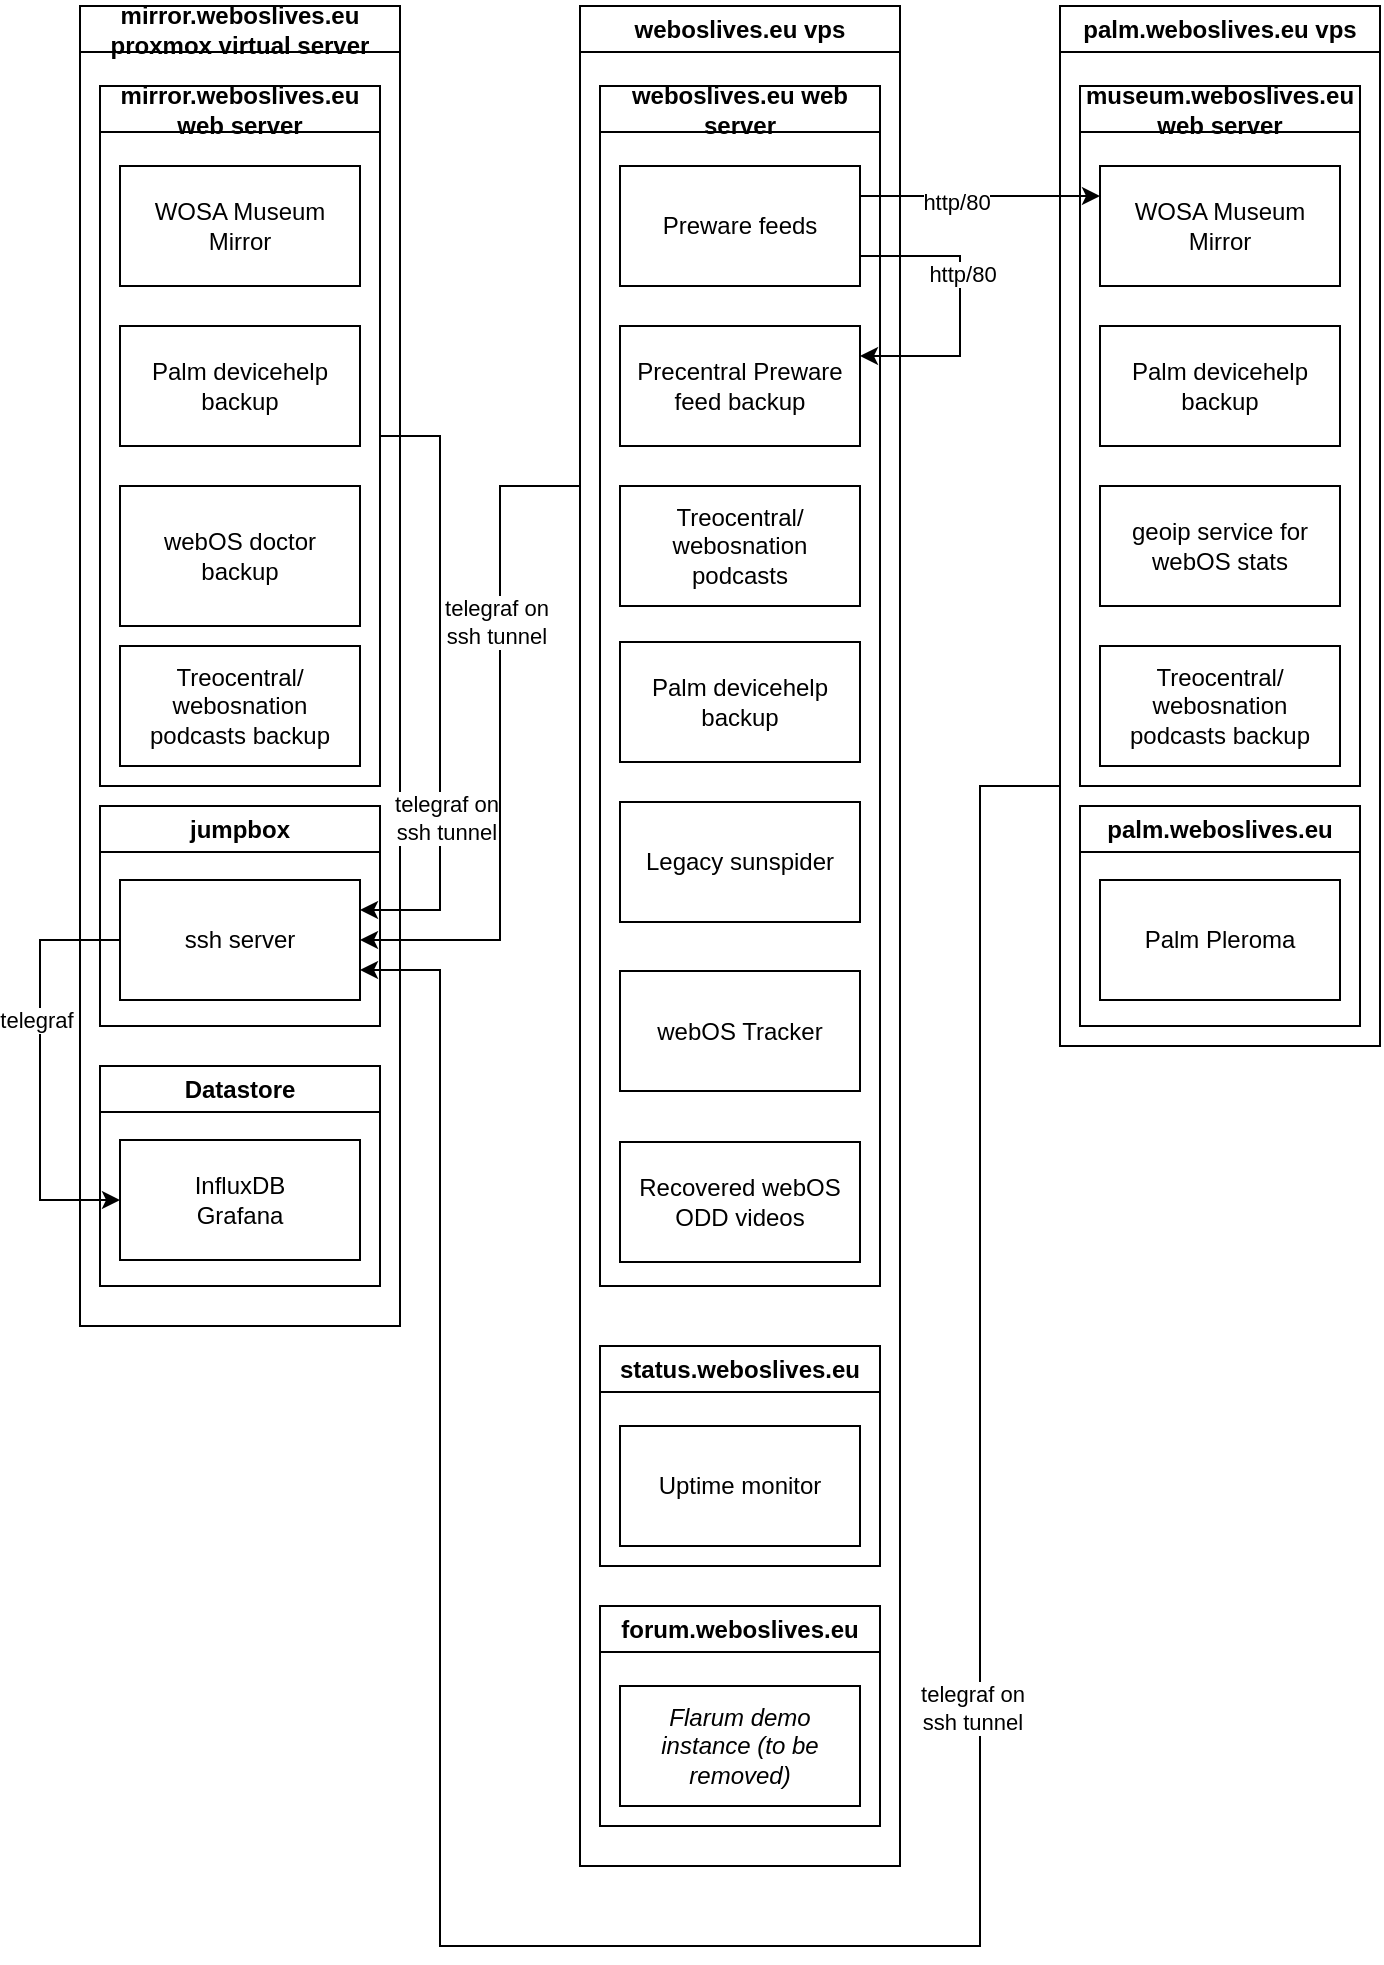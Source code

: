 <mxfile version="21.5.0" type="github">
  <diagram name="Page-1" id="cCbnzm1xCQD83DKspaT3">
    <mxGraphModel dx="954" dy="561" grid="1" gridSize="10" guides="1" tooltips="1" connect="1" arrows="1" fold="1" page="1" pageScale="1" pageWidth="827" pageHeight="1169" math="0" shadow="0">
      <root>
        <mxCell id="0" />
        <mxCell id="1" parent="0" />
        <mxCell id="PS-D71UFCIVm1v_QH7SR-17" value="weboslives.eu vps" style="swimlane;whiteSpace=wrap;html=1;" parent="1" vertex="1">
          <mxGeometry x="360" y="30" width="160" height="930" as="geometry" />
        </mxCell>
        <mxCell id="l4s4kaO-_cYa82F50tmw-3" value="weboslives.eu web server" style="swimlane;whiteSpace=wrap;html=1;" parent="PS-D71UFCIVm1v_QH7SR-17" vertex="1">
          <mxGeometry x="10" y="40" width="140" height="600" as="geometry">
            <mxRectangle x="310" y="190" width="120" height="30" as="alternateBounds" />
          </mxGeometry>
        </mxCell>
        <mxCell id="5oSPO5W26ucSjFXBTbh1-6" style="edgeStyle=orthogonalEdgeStyle;rounded=0;orthogonalLoop=1;jettySize=auto;html=1;exitX=1;exitY=0.75;exitDx=0;exitDy=0;entryX=1;entryY=0.25;entryDx=0;entryDy=0;" edge="1" parent="l4s4kaO-_cYa82F50tmw-3" source="l4s4kaO-_cYa82F50tmw-4" target="l4s4kaO-_cYa82F50tmw-5">
          <mxGeometry relative="1" as="geometry">
            <Array as="points">
              <mxPoint x="180" y="85" />
              <mxPoint x="180" y="135" />
            </Array>
          </mxGeometry>
        </mxCell>
        <mxCell id="5oSPO5W26ucSjFXBTbh1-7" value="http/80" style="edgeLabel;html=1;align=center;verticalAlign=middle;resizable=0;points=[];" vertex="1" connectable="0" parent="5oSPO5W26ucSjFXBTbh1-6">
          <mxGeometry x="-0.213" y="1" relative="1" as="geometry">
            <mxPoint as="offset" />
          </mxGeometry>
        </mxCell>
        <mxCell id="l4s4kaO-_cYa82F50tmw-4" value="Preware feeds" style="rounded=0;whiteSpace=wrap;html=1;" parent="l4s4kaO-_cYa82F50tmw-3" vertex="1">
          <mxGeometry x="10" y="40" width="120" height="60" as="geometry" />
        </mxCell>
        <mxCell id="l4s4kaO-_cYa82F50tmw-5" value="Precentral Preware feed backup" style="rounded=0;whiteSpace=wrap;html=1;" parent="l4s4kaO-_cYa82F50tmw-3" vertex="1">
          <mxGeometry x="10" y="120" width="120" height="60" as="geometry" />
        </mxCell>
        <mxCell id="PS-D71UFCIVm1v_QH7SR-1" value="Palm devicehelp backup" style="rounded=0;whiteSpace=wrap;html=1;" parent="l4s4kaO-_cYa82F50tmw-3" vertex="1">
          <mxGeometry x="10" y="278" width="120" height="60" as="geometry" />
        </mxCell>
        <mxCell id="PS-D71UFCIVm1v_QH7SR-2" value="Legacy sunspider" style="rounded=0;whiteSpace=wrap;html=1;" parent="l4s4kaO-_cYa82F50tmw-3" vertex="1">
          <mxGeometry x="10" y="358" width="120" height="60" as="geometry" />
        </mxCell>
        <mxCell id="PS-D71UFCIVm1v_QH7SR-3" value="webOS Tracker" style="rounded=0;whiteSpace=wrap;html=1;" parent="l4s4kaO-_cYa82F50tmw-3" vertex="1">
          <mxGeometry x="10" y="442.5" width="120" height="60" as="geometry" />
        </mxCell>
        <mxCell id="PS-D71UFCIVm1v_QH7SR-4" value="Recovered webOS ODD videos" style="rounded=0;whiteSpace=wrap;html=1;" parent="l4s4kaO-_cYa82F50tmw-3" vertex="1">
          <mxGeometry x="10" y="528" width="120" height="60" as="geometry" />
        </mxCell>
        <mxCell id="5oSPO5W26ucSjFXBTbh1-4" value="Treocentral/&lt;br&gt;webosnation podcasts" style="rounded=0;whiteSpace=wrap;html=1;" vertex="1" parent="l4s4kaO-_cYa82F50tmw-3">
          <mxGeometry x="10" y="200" width="120" height="60" as="geometry" />
        </mxCell>
        <mxCell id="PS-D71UFCIVm1v_QH7SR-18" value="status.weboslives.eu" style="swimlane;whiteSpace=wrap;html=1;" parent="PS-D71UFCIVm1v_QH7SR-17" vertex="1">
          <mxGeometry x="10" y="670" width="140" height="110" as="geometry" />
        </mxCell>
        <mxCell id="PS-D71UFCIVm1v_QH7SR-12" value="&lt;span style=&quot;font-style: normal;&quot;&gt;Uptime monitor&lt;/span&gt;" style="rounded=0;whiteSpace=wrap;html=1;fontStyle=2" parent="PS-D71UFCIVm1v_QH7SR-18" vertex="1">
          <mxGeometry x="10" y="40" width="120" height="60" as="geometry" />
        </mxCell>
        <mxCell id="PS-D71UFCIVm1v_QH7SR-51" value="forum.weboslives.eu" style="swimlane;whiteSpace=wrap;html=1;" parent="PS-D71UFCIVm1v_QH7SR-17" vertex="1">
          <mxGeometry x="10" y="800" width="140" height="110" as="geometry" />
        </mxCell>
        <mxCell id="PS-D71UFCIVm1v_QH7SR-52" value="Flarum demo instance (to be removed)" style="rounded=0;whiteSpace=wrap;html=1;fontStyle=2" parent="PS-D71UFCIVm1v_QH7SR-51" vertex="1">
          <mxGeometry x="10" y="40" width="120" height="60" as="geometry" />
        </mxCell>
        <mxCell id="5oSPO5W26ucSjFXBTbh1-12" style="edgeStyle=orthogonalEdgeStyle;rounded=0;orthogonalLoop=1;jettySize=auto;html=1;exitX=0;exitY=0.75;exitDx=0;exitDy=0;entryX=1;entryY=0.75;entryDx=0;entryDy=0;" edge="1" parent="1" source="PS-D71UFCIVm1v_QH7SR-31" target="PS-D71UFCIVm1v_QH7SR-43">
          <mxGeometry relative="1" as="geometry">
            <Array as="points">
              <mxPoint x="560" y="420" />
              <mxPoint x="560" y="1000" />
              <mxPoint x="290" y="1000" />
              <mxPoint x="290" y="512" />
            </Array>
          </mxGeometry>
        </mxCell>
        <mxCell id="5oSPO5W26ucSjFXBTbh1-13" value="telegraf on&lt;br&gt;ssh tunnel" style="edgeLabel;html=1;align=center;verticalAlign=middle;resizable=0;points=[];" vertex="1" connectable="0" parent="5oSPO5W26ucSjFXBTbh1-12">
          <mxGeometry x="-0.294" y="-4" relative="1" as="geometry">
            <mxPoint as="offset" />
          </mxGeometry>
        </mxCell>
        <mxCell id="PS-D71UFCIVm1v_QH7SR-31" value="palm.weboslives.eu vps" style="swimlane;whiteSpace=wrap;html=1;" parent="1" vertex="1">
          <mxGeometry x="600" y="30" width="160" height="520" as="geometry" />
        </mxCell>
        <mxCell id="PS-D71UFCIVm1v_QH7SR-39" value="palm.weboslives.eu" style="swimlane;whiteSpace=wrap;html=1;" parent="PS-D71UFCIVm1v_QH7SR-31" vertex="1">
          <mxGeometry x="10" y="400" width="140" height="110" as="geometry" />
        </mxCell>
        <mxCell id="PS-D71UFCIVm1v_QH7SR-10" value="Palm Pleroma" style="rounded=0;whiteSpace=wrap;html=1;" parent="PS-D71UFCIVm1v_QH7SR-39" vertex="1">
          <mxGeometry x="10" y="37" width="120" height="60" as="geometry" />
        </mxCell>
        <mxCell id="PS-D71UFCIVm1v_QH7SR-5" value="museum.weboslives.eu web server" style="swimlane;whiteSpace=wrap;html=1;" parent="PS-D71UFCIVm1v_QH7SR-31" vertex="1">
          <mxGeometry x="10" y="40" width="140" height="350" as="geometry">
            <mxRectangle x="310" y="190" width="120" height="30" as="alternateBounds" />
          </mxGeometry>
        </mxCell>
        <mxCell id="PS-D71UFCIVm1v_QH7SR-6" value="WOSA Museum Mirror" style="rounded=0;whiteSpace=wrap;html=1;" parent="PS-D71UFCIVm1v_QH7SR-5" vertex="1">
          <mxGeometry x="10" y="40" width="120" height="60" as="geometry" />
        </mxCell>
        <mxCell id="PS-D71UFCIVm1v_QH7SR-7" value="Palm devicehelp backup" style="rounded=0;whiteSpace=wrap;html=1;" parent="PS-D71UFCIVm1v_QH7SR-5" vertex="1">
          <mxGeometry x="10" y="120" width="120" height="60" as="geometry" />
        </mxCell>
        <mxCell id="PS-D71UFCIVm1v_QH7SR-8" value="geoip service for webOS stats" style="rounded=0;whiteSpace=wrap;html=1;" parent="PS-D71UFCIVm1v_QH7SR-5" vertex="1">
          <mxGeometry x="10" y="200" width="120" height="60" as="geometry" />
        </mxCell>
        <mxCell id="PS-D71UFCIVm1v_QH7SR-9" value="Treocentral/&lt;br style=&quot;border-color: var(--border-color);&quot;&gt;webosnation podcasts backup" style="rounded=0;whiteSpace=wrap;html=1;" parent="PS-D71UFCIVm1v_QH7SR-5" vertex="1">
          <mxGeometry x="10" y="280" width="120" height="60" as="geometry" />
        </mxCell>
        <mxCell id="PS-D71UFCIVm1v_QH7SR-41" value="mirror.weboslives.eu proxmox virtual server" style="swimlane;whiteSpace=wrap;html=1;" parent="1" vertex="1">
          <mxGeometry x="110" y="30" width="160" height="660" as="geometry" />
        </mxCell>
        <mxCell id="PS-D71UFCIVm1v_QH7SR-42" value="jumpbox" style="swimlane;whiteSpace=wrap;html=1;" parent="PS-D71UFCIVm1v_QH7SR-41" vertex="1">
          <mxGeometry x="10" y="400" width="140" height="110" as="geometry" />
        </mxCell>
        <mxCell id="PS-D71UFCIVm1v_QH7SR-43" value="ssh server" style="rounded=0;whiteSpace=wrap;html=1;" parent="PS-D71UFCIVm1v_QH7SR-42" vertex="1">
          <mxGeometry x="10" y="37" width="120" height="60" as="geometry" />
        </mxCell>
        <mxCell id="5oSPO5W26ucSjFXBTbh1-8" style="edgeStyle=orthogonalEdgeStyle;rounded=0;orthogonalLoop=1;jettySize=auto;html=1;exitX=1;exitY=0.5;exitDx=0;exitDy=0;entryX=1;entryY=0.25;entryDx=0;entryDy=0;" edge="1" parent="PS-D71UFCIVm1v_QH7SR-41" source="PS-D71UFCIVm1v_QH7SR-44" target="PS-D71UFCIVm1v_QH7SR-43">
          <mxGeometry relative="1" as="geometry">
            <Array as="points">
              <mxPoint x="180" y="215" />
              <mxPoint x="180" y="452" />
            </Array>
          </mxGeometry>
        </mxCell>
        <mxCell id="5oSPO5W26ucSjFXBTbh1-9" value="telegraf on&lt;br style=&quot;border-color: var(--border-color);&quot;&gt;ssh tunnel" style="edgeLabel;html=1;align=center;verticalAlign=middle;resizable=0;points=[];" vertex="1" connectable="0" parent="5oSPO5W26ucSjFXBTbh1-8">
          <mxGeometry x="0.439" y="3" relative="1" as="geometry">
            <mxPoint as="offset" />
          </mxGeometry>
        </mxCell>
        <mxCell id="PS-D71UFCIVm1v_QH7SR-44" value="mirror.weboslives.eu web server" style="swimlane;whiteSpace=wrap;html=1;" parent="PS-D71UFCIVm1v_QH7SR-41" vertex="1">
          <mxGeometry x="10" y="40" width="140" height="350" as="geometry">
            <mxRectangle x="310" y="190" width="120" height="30" as="alternateBounds" />
          </mxGeometry>
        </mxCell>
        <mxCell id="PS-D71UFCIVm1v_QH7SR-45" value="WOSA Museum Mirror" style="rounded=0;whiteSpace=wrap;html=1;" parent="PS-D71UFCIVm1v_QH7SR-44" vertex="1">
          <mxGeometry x="10" y="40" width="120" height="60" as="geometry" />
        </mxCell>
        <mxCell id="PS-D71UFCIVm1v_QH7SR-46" value="Palm devicehelp backup" style="rounded=0;whiteSpace=wrap;html=1;" parent="PS-D71UFCIVm1v_QH7SR-44" vertex="1">
          <mxGeometry x="10" y="120" width="120" height="60" as="geometry" />
        </mxCell>
        <mxCell id="PS-D71UFCIVm1v_QH7SR-48" value="Treocentral/&lt;br style=&quot;border-color: var(--border-color);&quot;&gt;webosnation podcasts backup" style="rounded=0;whiteSpace=wrap;html=1;" parent="PS-D71UFCIVm1v_QH7SR-44" vertex="1">
          <mxGeometry x="10" y="280" width="120" height="60" as="geometry" />
        </mxCell>
        <mxCell id="PS-D71UFCIVm1v_QH7SR-47" value="webOS doctor backup" style="rounded=0;whiteSpace=wrap;html=1;" parent="PS-D71UFCIVm1v_QH7SR-44" vertex="1">
          <mxGeometry x="10" y="200" width="120" height="70" as="geometry" />
        </mxCell>
        <mxCell id="5oSPO5W26ucSjFXBTbh1-14" value="Datastore" style="swimlane;whiteSpace=wrap;html=1;" vertex="1" parent="PS-D71UFCIVm1v_QH7SR-41">
          <mxGeometry x="10" y="530" width="140" height="110" as="geometry" />
        </mxCell>
        <mxCell id="5oSPO5W26ucSjFXBTbh1-15" value="InfluxDB&lt;br&gt;Grafana" style="rounded=0;whiteSpace=wrap;html=1;" vertex="1" parent="5oSPO5W26ucSjFXBTbh1-14">
          <mxGeometry x="10" y="37" width="120" height="60" as="geometry" />
        </mxCell>
        <mxCell id="5oSPO5W26ucSjFXBTbh1-16" style="edgeStyle=orthogonalEdgeStyle;rounded=0;orthogonalLoop=1;jettySize=auto;html=1;exitX=0;exitY=0.5;exitDx=0;exitDy=0;entryX=0;entryY=0.5;entryDx=0;entryDy=0;" edge="1" parent="PS-D71UFCIVm1v_QH7SR-41" source="PS-D71UFCIVm1v_QH7SR-43" target="5oSPO5W26ucSjFXBTbh1-15">
          <mxGeometry relative="1" as="geometry">
            <Array as="points">
              <mxPoint x="-20" y="467" />
              <mxPoint x="-20" y="597" />
            </Array>
          </mxGeometry>
        </mxCell>
        <mxCell id="5oSPO5W26ucSjFXBTbh1-17" value="telegraf" style="edgeLabel;html=1;align=center;verticalAlign=middle;resizable=0;points=[];" vertex="1" connectable="0" parent="5oSPO5W26ucSjFXBTbh1-16">
          <mxGeometry x="-0.238" y="-2" relative="1" as="geometry">
            <mxPoint as="offset" />
          </mxGeometry>
        </mxCell>
        <mxCell id="5oSPO5W26ucSjFXBTbh1-1" style="edgeStyle=orthogonalEdgeStyle;rounded=0;orthogonalLoop=1;jettySize=auto;html=1;exitX=1;exitY=0.25;exitDx=0;exitDy=0;entryX=0;entryY=0.25;entryDx=0;entryDy=0;" edge="1" parent="1" source="l4s4kaO-_cYa82F50tmw-4" target="PS-D71UFCIVm1v_QH7SR-6">
          <mxGeometry relative="1" as="geometry" />
        </mxCell>
        <mxCell id="5oSPO5W26ucSjFXBTbh1-5" value="http/80" style="edgeLabel;html=1;align=center;verticalAlign=middle;resizable=0;points=[];" vertex="1" connectable="0" parent="5oSPO5W26ucSjFXBTbh1-1">
          <mxGeometry x="-0.2" y="-3" relative="1" as="geometry">
            <mxPoint as="offset" />
          </mxGeometry>
        </mxCell>
        <mxCell id="5oSPO5W26ucSjFXBTbh1-10" style="edgeStyle=orthogonalEdgeStyle;rounded=0;orthogonalLoop=1;jettySize=auto;html=1;exitX=0;exitY=0.25;exitDx=0;exitDy=0;entryX=1;entryY=0.5;entryDx=0;entryDy=0;" edge="1" parent="1" source="PS-D71UFCIVm1v_QH7SR-17" target="PS-D71UFCIVm1v_QH7SR-43">
          <mxGeometry relative="1" as="geometry">
            <Array as="points">
              <mxPoint x="320" y="270" />
              <mxPoint x="320" y="497" />
            </Array>
          </mxGeometry>
        </mxCell>
        <mxCell id="5oSPO5W26ucSjFXBTbh1-11" value="telegraf on&lt;br style=&quot;border-color: var(--border-color);&quot;&gt;ssh tunnel" style="edgeLabel;html=1;align=center;verticalAlign=middle;resizable=0;points=[];" vertex="1" connectable="0" parent="5oSPO5W26ucSjFXBTbh1-10">
          <mxGeometry x="-0.329" y="-2" relative="1" as="geometry">
            <mxPoint as="offset" />
          </mxGeometry>
        </mxCell>
      </root>
    </mxGraphModel>
  </diagram>
</mxfile>
